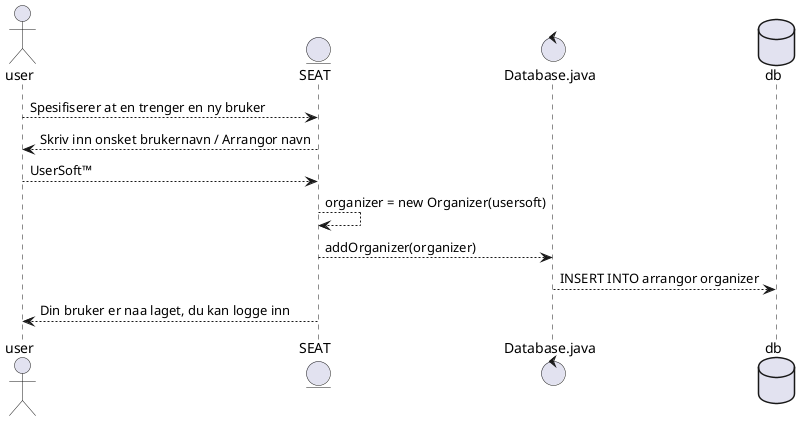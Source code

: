 @startuml

actor user
entity SEAT
control Database.java as data
database db


user --> SEAT: Spesifiserer at en trenger en ny bruker
user <-- SEAT: Skriv inn onsket brukernavn / Arrangor navn
user --> SEAT: UserSoft™

' Her er evt passord om det skal bli en ting.
SEAT --> SEAT: organizer = new Organizer(usersoft)
SEAT --> data: addOrganizer(organizer)
data --> db: INSERT INTO arrangor organizer
user <-- SEAT: Din bruker er naa laget, du kan logge inn


@enduml